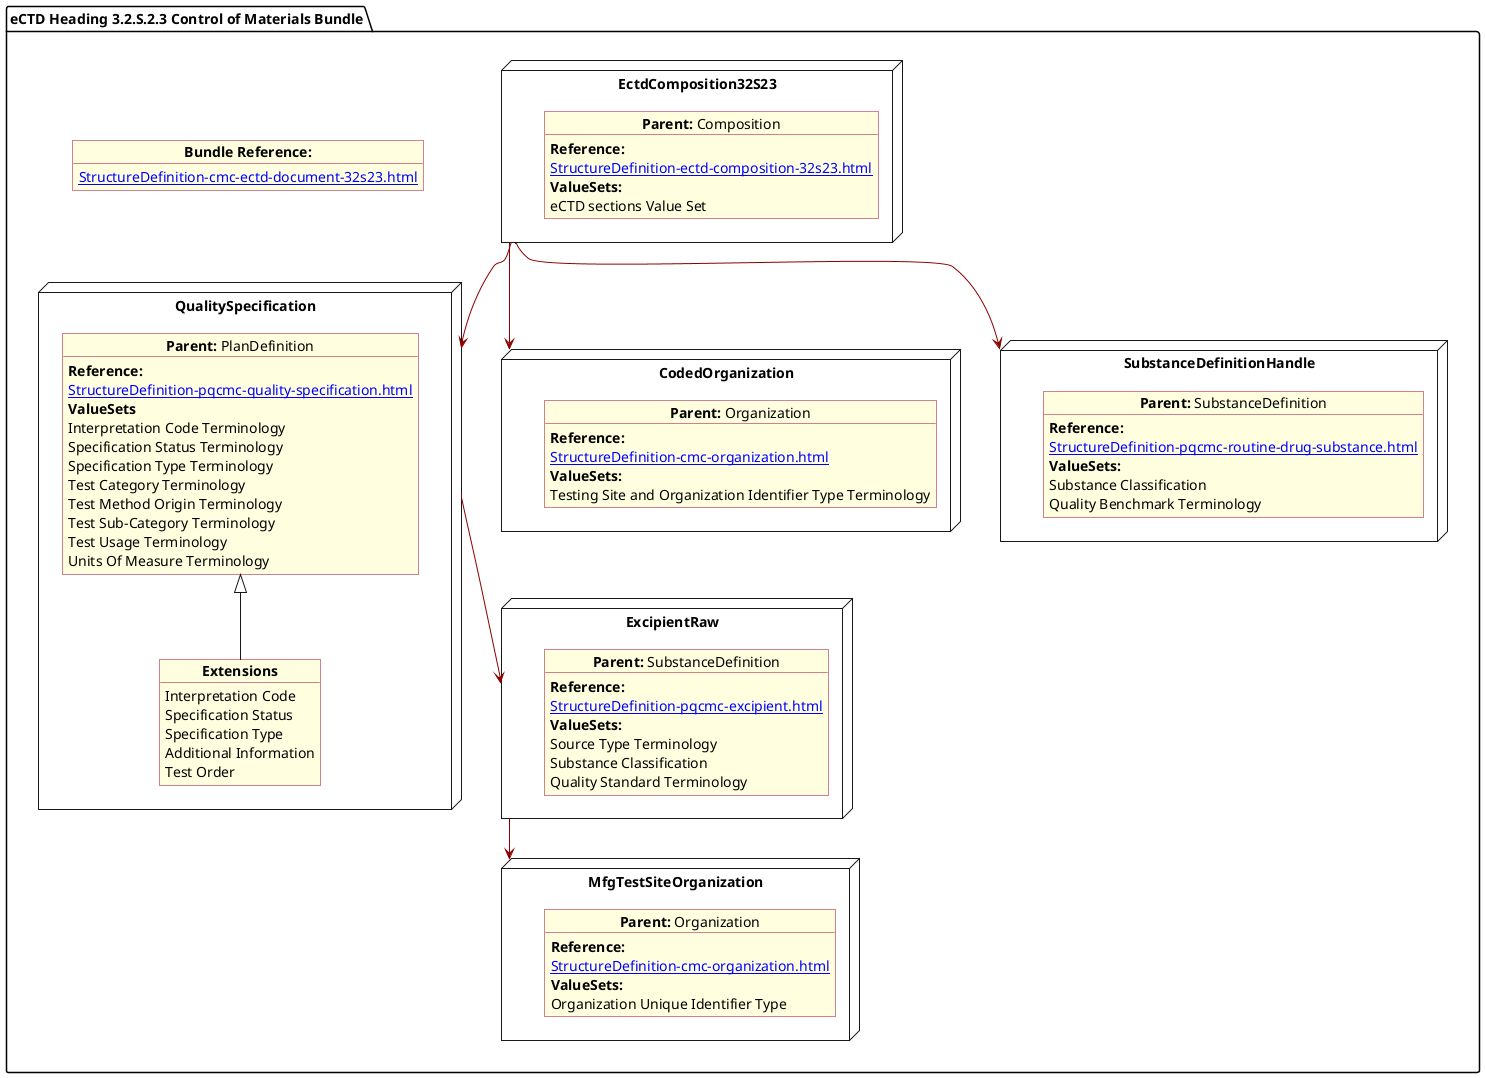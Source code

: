 @startuml SubstanceControlMat
allowmixing
'Mixed model of use case and object
skinparam svgDimensionStyle false
skinparam ObjectBackgroundColor LightYellow
skinparam ObjectBorderColor #A80036
skinparam activityDiamondBorderColor #A80036
skinparam activityDiamondBackgroundColor lawnGreen
skinparam ClassBorderThickness 4

package "eCTD Heading 3.2.S.2.3 Control of Materials Bundle" as NODES {
    object "**Bundle Reference:**" as objbun {
        [[StructureDefinition-cmc-ectd-document-32s23.html]]
    }

    node "QualitySpecification" as N2 {

        object "**Parent:** PlanDefinition" as obj2 {
            **Reference:**
            [[StructureDefinition-pqcmc-quality-specification.html]]
            **ValueSets**
            Interpretation Code Terminology
            Specification Status Terminology
            Specification Type Terminology
            Test Category Terminology
            Test Method Origin Terminology
            Test Sub-Category Terminology
            Test Usage Terminology
            Units Of Measure Terminology
        }
        object "**Extensions**" as objQSEx {
            Interpretation Code
            Specification Status
            Specification Type
            Additional Information
            Test Order
        }
        obj2 <|-- objQSEx
    }
    node "EctdComposition32S23" as N1 {

        object "**Parent:** Composition" as obj1 {
            **Reference:**
            [[StructureDefinition-ectd-composition-32s23.html]]
            **ValueSets:**
            eCTD sections Value Set
        }
    }

    node "CodedOrganization" as NSO {

        object "**Parent:** Organization" as objAu {
            **Reference:**
            [[StructureDefinition-cmc-organization.html]]
            **ValueSets:**
            Testing Site and Organization Identifier Type Terminology
        }
    }

    node "ExcipientRaw" as N21 {

        object "**Parent:** SubstanceDefinition" as obj22 {
            **Reference:**
            [[StructureDefinition-pqcmc-excipient.html]]
            **ValueSets:**
            Source Type Terminology
            Substance Classification
            Quality Standard Terminology
        }
    }
    node "MfgTestSiteOrganization" as N21mfg {

        object "**Parent:** Organization" as objTS  {
            **Reference:**
            [[StructureDefinition-cmc-organization.html]]
            **ValueSets:**
            Organization Unique Identifier Type
        }
    }

  node "SubstanceDefinitionHandle" as NN { 
      object "**Parent:** SubstanceDefinition" as obj3 {
                   **Reference:**
      [[StructureDefinition-pqcmc-routine-drug-substance.html]]
                **ValueSets:**
                Substance Classification
                Quality Benchmark Terminology
      }  
}

    N1 -[#darkred]-> N2
    N2 -[#darkred]-> N21
    N1 -[#darkred]-> NSO
    N1 -[#darkred]-> NN
    N21 -[#darkred]-> N21mfg
}
@enduml